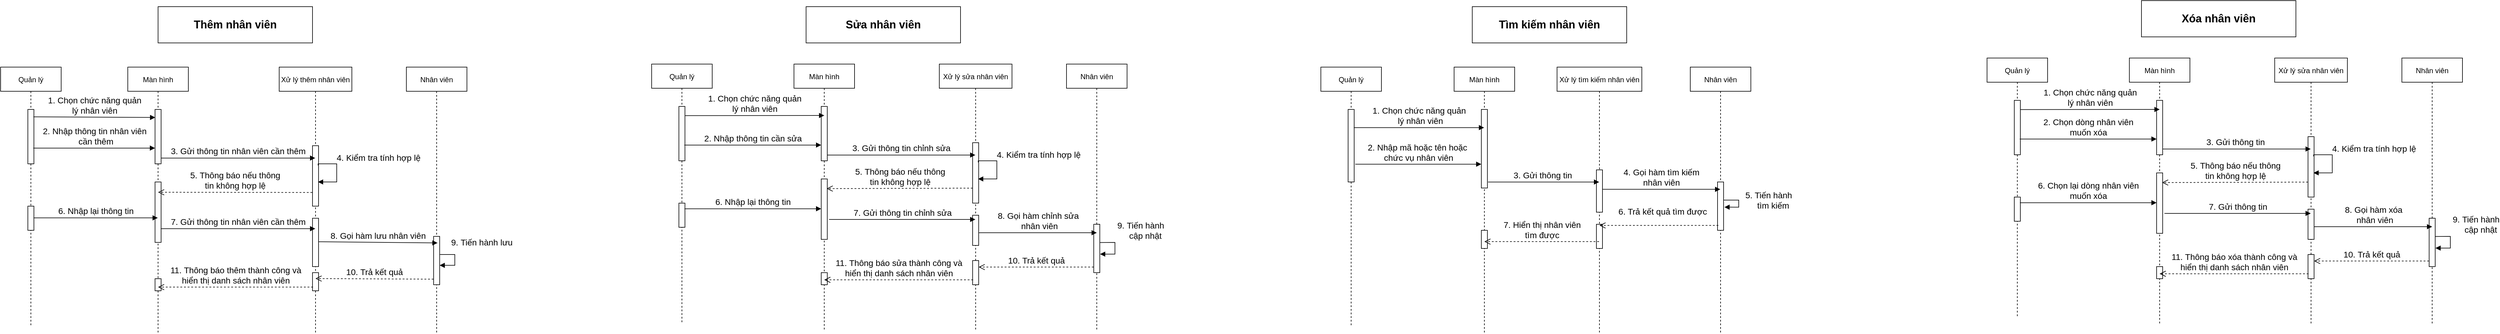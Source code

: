 <mxfile version="18.0.1" type="device"><diagram id="YwuxeUbUwYL18dJFFiA0" name="Trang-1"><mxGraphModel dx="2893" dy="3146" grid="1" gridSize="10" guides="1" tooltips="1" connect="1" arrows="1" fold="1" page="1" pageScale="1" pageWidth="827" pageHeight="1169" math="0" shadow="0"><root><mxCell id="0"/><mxCell id="1" parent="0"/><mxCell id="s4EMRwaXY7hCG7peyBBZ-1" value="Quản lý" style="shape=umlLifeline;perimeter=lifelinePerimeter;container=1;collapsible=0;recursiveResize=0;rounded=0;shadow=0;strokeWidth=1;" parent="1" vertex="1"><mxGeometry x="150" y="80" width="100" height="430" as="geometry"/></mxCell><mxCell id="s4EMRwaXY7hCG7peyBBZ-2" value="" style="points=[];perimeter=orthogonalPerimeter;rounded=0;shadow=0;strokeWidth=1;" parent="s4EMRwaXY7hCG7peyBBZ-1" vertex="1"><mxGeometry x="45" y="70" width="10" height="90" as="geometry"/></mxCell><mxCell id="s4EMRwaXY7hCG7peyBBZ-3" value="" style="html=1;points=[];perimeter=orthogonalPerimeter;fontSize=12;" parent="s4EMRwaXY7hCG7peyBBZ-1" vertex="1"><mxGeometry x="45" y="230" width="10" height="40" as="geometry"/></mxCell><mxCell id="s4EMRwaXY7hCG7peyBBZ-4" value="Màn hình" style="shape=umlLifeline;perimeter=lifelinePerimeter;container=1;collapsible=0;recursiveResize=0;rounded=0;shadow=0;strokeWidth=1;" parent="1" vertex="1"><mxGeometry x="360" y="80" width="100" height="440" as="geometry"/></mxCell><mxCell id="s4EMRwaXY7hCG7peyBBZ-5" value="" style="points=[];perimeter=orthogonalPerimeter;rounded=0;shadow=0;strokeWidth=1;" parent="s4EMRwaXY7hCG7peyBBZ-4" vertex="1"><mxGeometry x="45" y="70" width="10" height="90" as="geometry"/></mxCell><mxCell id="s4EMRwaXY7hCG7peyBBZ-6" value="" style="html=1;points=[];perimeter=orthogonalPerimeter;fontSize=12;" parent="s4EMRwaXY7hCG7peyBBZ-4" vertex="1"><mxGeometry x="45" y="190" width="10" height="100" as="geometry"/></mxCell><mxCell id="s4EMRwaXY7hCG7peyBBZ-7" value="" style="html=1;points=[];perimeter=orthogonalPerimeter;fontSize=12;" parent="s4EMRwaXY7hCG7peyBBZ-4" vertex="1"><mxGeometry x="45" y="350" width="10" height="20" as="geometry"/></mxCell><mxCell id="s4EMRwaXY7hCG7peyBBZ-8" value="Xử lý thêm nhân viên" style="shape=umlLifeline;perimeter=lifelinePerimeter;container=1;collapsible=0;recursiveResize=0;rounded=0;shadow=0;strokeWidth=1;" parent="1" vertex="1"><mxGeometry x="610" y="80" width="120" height="440" as="geometry"/></mxCell><mxCell id="s4EMRwaXY7hCG7peyBBZ-9" value="" style="points=[];perimeter=orthogonalPerimeter;rounded=0;shadow=0;strokeWidth=1;" parent="s4EMRwaXY7hCG7peyBBZ-8" vertex="1"><mxGeometry x="55" y="130" width="10" height="100" as="geometry"/></mxCell><mxCell id="s4EMRwaXY7hCG7peyBBZ-10" value="&lt;font style=&quot;font-size: 14px&quot;&gt;4.&amp;nbsp;Kiểm tra tính hợp lệ&lt;/font&gt;" style="edgeStyle=orthogonalEdgeStyle;html=1;align=left;spacingLeft=2;endArrow=block;rounded=0;fontSize=12;exitX=0.928;exitY=0.326;exitDx=0;exitDy=0;exitPerimeter=0;" parent="s4EMRwaXY7hCG7peyBBZ-8" source="s4EMRwaXY7hCG7peyBBZ-9" edge="1"><mxGeometry x="-0.375" y="10" relative="1" as="geometry"><mxPoint x="65" y="120" as="sourcePoint"/><Array as="points"><mxPoint x="64" y="160"/><mxPoint x="95" y="160"/><mxPoint x="95" y="190"/></Array><mxPoint x="64" y="190" as="targetPoint"/><mxPoint as="offset"/></mxGeometry></mxCell><mxCell id="s4EMRwaXY7hCG7peyBBZ-11" value="" style="html=1;points=[];perimeter=orthogonalPerimeter;fontSize=12;" parent="s4EMRwaXY7hCG7peyBBZ-8" vertex="1"><mxGeometry x="55" y="250" width="10" height="80" as="geometry"/></mxCell><mxCell id="s4EMRwaXY7hCG7peyBBZ-12" value="" style="html=1;points=[];perimeter=orthogonalPerimeter;fontSize=12;" parent="s4EMRwaXY7hCG7peyBBZ-8" vertex="1"><mxGeometry x="55" y="340" width="10" height="30" as="geometry"/></mxCell><mxCell id="s4EMRwaXY7hCG7peyBBZ-13" value="Nhân viên" style="shape=umlLifeline;perimeter=lifelinePerimeter;container=1;collapsible=0;recursiveResize=0;rounded=0;shadow=0;strokeWidth=1;" parent="1" vertex="1"><mxGeometry x="820" y="80" width="100" height="440" as="geometry"/></mxCell><mxCell id="s4EMRwaXY7hCG7peyBBZ-14" value="&lt;font style=&quot;font-size: 14px&quot;&gt;9.&amp;nbsp;Tiến hành lưu&lt;/font&gt;" style="edgeStyle=orthogonalEdgeStyle;html=1;align=left;spacingLeft=2;endArrow=block;rounded=0;entryX=0.986;entryY=0.599;fontSize=12;entryDx=0;entryDy=0;entryPerimeter=0;" parent="s4EMRwaXY7hCG7peyBBZ-13" target="s4EMRwaXY7hCG7peyBBZ-15" edge="1"><mxGeometry x="-0.453" y="20" relative="1" as="geometry"><mxPoint x="50" y="310" as="sourcePoint"/><Array as="points"><mxPoint x="80" y="310"/><mxPoint x="80" y="328"/></Array><mxPoint x="55" y="330" as="targetPoint"/><mxPoint as="offset"/></mxGeometry></mxCell><mxCell id="s4EMRwaXY7hCG7peyBBZ-15" value="" style="html=1;points=[];perimeter=orthogonalPerimeter;fontSize=12;" parent="s4EMRwaXY7hCG7peyBBZ-13" vertex="1"><mxGeometry x="45" y="280" width="10" height="80" as="geometry"/></mxCell><mxCell id="s4EMRwaXY7hCG7peyBBZ-16" value="&lt;font style=&quot;font-size: 14px&quot;&gt;2. Nhập thông tin nhân viên&lt;br&gt;&amp;nbsp;cần thêm&lt;br&gt;&lt;/font&gt;" style="html=1;verticalAlign=bottom;endArrow=block;rounded=0;exitX=0.9;exitY=0.711;exitDx=0;exitDy=0;exitPerimeter=0;" parent="1" source="s4EMRwaXY7hCG7peyBBZ-2" target="s4EMRwaXY7hCG7peyBBZ-5" edge="1"><mxGeometry width="80" relative="1" as="geometry"><mxPoint x="510" y="270" as="sourcePoint"/><mxPoint x="590" y="270" as="targetPoint"/></mxGeometry></mxCell><mxCell id="s4EMRwaXY7hCG7peyBBZ-17" value="&lt;font style=&quot;font-size: 14px&quot;&gt;3. Gửi thông tin nhân viên cần thêm&lt;/font&gt;" style="html=1;verticalAlign=bottom;endArrow=block;rounded=0;fontSize=12;exitX=1.031;exitY=0.894;exitDx=0;exitDy=0;exitPerimeter=0;" parent="1" source="s4EMRwaXY7hCG7peyBBZ-5" target="s4EMRwaXY7hCG7peyBBZ-8" edge="1"><mxGeometry width="80" relative="1" as="geometry"><mxPoint x="510" y="270" as="sourcePoint"/><mxPoint x="590" y="270" as="targetPoint"/></mxGeometry></mxCell><mxCell id="s4EMRwaXY7hCG7peyBBZ-18" value="&lt;font style=&quot;font-size: 14px&quot;&gt;5.&amp;nbsp;Thông báo nếu thông&lt;br&gt;tin không hợp lệ&lt;/font&gt;" style="html=1;verticalAlign=bottom;endArrow=open;dashed=1;endSize=8;rounded=0;fontSize=12;exitX=-0.038;exitY=0.774;exitDx=0;exitDy=0;exitPerimeter=0;" parent="1" source="s4EMRwaXY7hCG7peyBBZ-9" edge="1"><mxGeometry relative="1" as="geometry"><mxPoint x="640" y="260" as="sourcePoint"/><mxPoint x="410" y="287" as="targetPoint"/></mxGeometry></mxCell><mxCell id="s4EMRwaXY7hCG7peyBBZ-19" value="&lt;font style=&quot;font-size: 14px&quot;&gt;6.&amp;nbsp;Nhập lại thông tin&lt;/font&gt;" style="html=1;verticalAlign=bottom;endArrow=block;rounded=0;fontSize=12;exitX=0.938;exitY=0.485;exitDx=0;exitDy=0;exitPerimeter=0;" parent="1" source="s4EMRwaXY7hCG7peyBBZ-3" target="s4EMRwaXY7hCG7peyBBZ-4" edge="1"><mxGeometry width="80" relative="1" as="geometry"><mxPoint x="180" y="318" as="sourcePoint"/><mxPoint x="390" y="329" as="targetPoint"/></mxGeometry></mxCell><mxCell id="s4EMRwaXY7hCG7peyBBZ-20" value="&lt;font style=&quot;font-size: 14px&quot;&gt;7. Gửi thông tin nhân viên cần thêm&lt;/font&gt;" style="html=1;verticalAlign=bottom;endArrow=block;rounded=0;fontSize=12;exitX=0.938;exitY=0.773;exitDx=0;exitDy=0;exitPerimeter=0;" parent="1" source="s4EMRwaXY7hCG7peyBBZ-6" target="s4EMRwaXY7hCG7peyBBZ-8" edge="1"><mxGeometry width="80" relative="1" as="geometry"><mxPoint x="360" y="290" as="sourcePoint"/><mxPoint x="440" y="290" as="targetPoint"/></mxGeometry></mxCell><mxCell id="s4EMRwaXY7hCG7peyBBZ-21" value="&lt;font style=&quot;font-size: 14px&quot;&gt;8.&amp;nbsp;Gọi hàm lưu nhân viên&lt;br&gt;&lt;/font&gt;" style="html=1;verticalAlign=bottom;endArrow=block;rounded=0;fontSize=12;exitX=0.986;exitY=0.486;exitDx=0;exitDy=0;exitPerimeter=0;entryX=0.515;entryY=0.661;entryDx=0;entryDy=0;entryPerimeter=0;" parent="1" source="s4EMRwaXY7hCG7peyBBZ-11" target="s4EMRwaXY7hCG7peyBBZ-13" edge="1"><mxGeometry width="80" relative="1" as="geometry"><mxPoint x="660" y="330" as="sourcePoint"/><mxPoint x="740" y="330" as="targetPoint"/></mxGeometry></mxCell><mxCell id="s4EMRwaXY7hCG7peyBBZ-22" value="&lt;font style=&quot;font-size: 14px&quot;&gt;10.&amp;nbsp;Trả kết quả&lt;/font&gt;" style="html=1;verticalAlign=bottom;endArrow=open;dashed=1;endSize=8;rounded=0;fontSize=12;exitX=-0.014;exitY=0.885;exitDx=0;exitDy=0;exitPerimeter=0;entryX=0.5;entryY=0.795;entryDx=0;entryDy=0;entryPerimeter=0;" parent="1" source="s4EMRwaXY7hCG7peyBBZ-15" target="s4EMRwaXY7hCG7peyBBZ-8" edge="1"><mxGeometry relative="1" as="geometry"><mxPoint x="740" y="430" as="sourcePoint"/><mxPoint x="660" y="430" as="targetPoint"/></mxGeometry></mxCell><mxCell id="s4EMRwaXY7hCG7peyBBZ-23" value="&lt;font style=&quot;font-size: 14px&quot;&gt;11.&amp;nbsp;Thông báo thêm thành công và&lt;br&gt;hiển thị danh sách nhân viên&lt;/font&gt;" style="html=1;verticalAlign=bottom;endArrow=open;dashed=1;endSize=8;rounded=0;fontSize=12;exitX=0.081;exitY=0.797;exitDx=0;exitDy=0;exitPerimeter=0;" parent="1" source="s4EMRwaXY7hCG7peyBBZ-12" target="s4EMRwaXY7hCG7peyBBZ-4" edge="1"><mxGeometry relative="1" as="geometry"><mxPoint x="610" y="380" as="sourcePoint"/><mxPoint x="530" y="380" as="targetPoint"/></mxGeometry></mxCell><mxCell id="s4EMRwaXY7hCG7peyBBZ-24" value="&lt;b&gt;&lt;font style=&quot;font-size: 18px&quot;&gt;Thêm nhân viên&lt;/font&gt;&lt;/b&gt;" style="rounded=0;whiteSpace=wrap;html=1;fontSize=12;" parent="1" vertex="1"><mxGeometry x="410" y="-20" width="255" height="60" as="geometry"/></mxCell><mxCell id="s4EMRwaXY7hCG7peyBBZ-25" value="&lt;b&gt;&lt;font style=&quot;font-size: 18px&quot;&gt;Sửa nhân viên&lt;/font&gt;&lt;/b&gt;" style="rounded=0;whiteSpace=wrap;html=1;fontSize=12;" parent="1" vertex="1"><mxGeometry x="1480" y="-20" width="255" height="60" as="geometry"/></mxCell><mxCell id="s4EMRwaXY7hCG7peyBBZ-26" value="Quản lý" style="shape=umlLifeline;perimeter=lifelinePerimeter;container=1;collapsible=0;recursiveResize=0;rounded=0;shadow=0;strokeWidth=1;" parent="1" vertex="1"><mxGeometry x="2330" y="80" width="100" height="430" as="geometry"/></mxCell><mxCell id="s4EMRwaXY7hCG7peyBBZ-27" value="" style="points=[];perimeter=orthogonalPerimeter;rounded=0;shadow=0;strokeWidth=1;" parent="s4EMRwaXY7hCG7peyBBZ-26" vertex="1"><mxGeometry x="45" y="70" width="10" height="120" as="geometry"/></mxCell><mxCell id="s4EMRwaXY7hCG7peyBBZ-28" value="Màn hình" style="shape=umlLifeline;perimeter=lifelinePerimeter;container=1;collapsible=0;recursiveResize=0;rounded=0;shadow=0;strokeWidth=1;" parent="1" vertex="1"><mxGeometry x="2550" y="80" width="100" height="440" as="geometry"/></mxCell><mxCell id="s4EMRwaXY7hCG7peyBBZ-29" value="" style="points=[];perimeter=orthogonalPerimeter;rounded=0;shadow=0;strokeWidth=1;" parent="s4EMRwaXY7hCG7peyBBZ-28" vertex="1"><mxGeometry x="45" y="70" width="10" height="130" as="geometry"/></mxCell><mxCell id="s4EMRwaXY7hCG7peyBBZ-30" value="" style="html=1;points=[];perimeter=orthogonalPerimeter;fontSize=12;" parent="s4EMRwaXY7hCG7peyBBZ-28" vertex="1"><mxGeometry x="45" y="270" width="10" height="30" as="geometry"/></mxCell><mxCell id="s4EMRwaXY7hCG7peyBBZ-31" value="Xử lý tìm kiếm nhân viên" style="shape=umlLifeline;perimeter=lifelinePerimeter;container=1;collapsible=0;recursiveResize=0;rounded=0;shadow=0;strokeWidth=1;" parent="1" vertex="1"><mxGeometry x="2720" y="80" width="140" height="440" as="geometry"/></mxCell><mxCell id="s4EMRwaXY7hCG7peyBBZ-32" value="" style="points=[];perimeter=orthogonalPerimeter;rounded=0;shadow=0;strokeWidth=1;" parent="s4EMRwaXY7hCG7peyBBZ-31" vertex="1"><mxGeometry x="65" y="170" width="10" height="70" as="geometry"/></mxCell><mxCell id="s4EMRwaXY7hCG7peyBBZ-33" value="" style="html=1;points=[];perimeter=orthogonalPerimeter;fontSize=12;" parent="s4EMRwaXY7hCG7peyBBZ-31" vertex="1"><mxGeometry x="65" y="260" width="10" height="40" as="geometry"/></mxCell><mxCell id="s4EMRwaXY7hCG7peyBBZ-34" value="Nhân viên" style="shape=umlLifeline;perimeter=lifelinePerimeter;container=1;collapsible=0;recursiveResize=0;rounded=0;shadow=0;strokeWidth=1;" parent="1" vertex="1"><mxGeometry x="2940" y="80" width="100" height="440" as="geometry"/></mxCell><mxCell id="s4EMRwaXY7hCG7peyBBZ-35" value="" style="html=1;points=[];perimeter=orthogonalPerimeter;fontSize=12;" parent="s4EMRwaXY7hCG7peyBBZ-34" vertex="1"><mxGeometry x="45" y="190" width="10" height="80" as="geometry"/></mxCell><mxCell id="s4EMRwaXY7hCG7peyBBZ-36" value="&lt;font style=&quot;font-size: 14px&quot;&gt;5. Tiến hành&lt;br&gt;&amp;nbsp; &amp;nbsp; &amp;nbsp;tìm kiếm&lt;/font&gt;" style="edgeStyle=orthogonalEdgeStyle;html=1;align=left;spacingLeft=2;endArrow=block;rounded=0;fontSize=12;exitX=1;exitY=0.375;exitDx=0;exitDy=0;exitPerimeter=0;entryX=1.133;entryY=0.521;entryDx=0;entryDy=0;entryPerimeter=0;" parent="s4EMRwaXY7hCG7peyBBZ-34" source="s4EMRwaXY7hCG7peyBBZ-35" target="s4EMRwaXY7hCG7peyBBZ-35" edge="1"><mxGeometry x="-0.286" y="-10" relative="1" as="geometry"><mxPoint x="60" y="160" as="sourcePoint"/><Array as="points"><mxPoint x="80" y="220"/><mxPoint x="80" y="232"/></Array><mxPoint x="60" y="220" as="targetPoint"/><mxPoint x="10" y="-10" as="offset"/></mxGeometry></mxCell><mxCell id="s4EMRwaXY7hCG7peyBBZ-37" value="&lt;font style=&quot;font-size: 14px&quot;&gt;2. Nhập mã hoặc tên hoặc&amp;nbsp;&lt;br&gt;chức vụ nhân viên&lt;br&gt;&lt;/font&gt;" style="html=1;verticalAlign=bottom;endArrow=block;rounded=0;exitX=1.18;exitY=0.755;exitDx=0;exitDy=0;exitPerimeter=0;" parent="1" source="s4EMRwaXY7hCG7peyBBZ-27" target="s4EMRwaXY7hCG7peyBBZ-29" edge="1"><mxGeometry width="80" relative="1" as="geometry"><mxPoint x="2390" y="240" as="sourcePoint"/><mxPoint x="2760" y="270" as="targetPoint"/></mxGeometry></mxCell><mxCell id="s4EMRwaXY7hCG7peyBBZ-38" value="&lt;font style=&quot;font-size: 14px&quot;&gt;3. Gửi thông tin&amp;nbsp;&lt;/font&gt;" style="html=1;verticalAlign=bottom;endArrow=block;rounded=0;fontSize=12;exitX=1.1;exitY=0.924;exitDx=0;exitDy=0;exitPerimeter=0;" parent="1" source="s4EMRwaXY7hCG7peyBBZ-29" target="s4EMRwaXY7hCG7peyBBZ-31" edge="1"><mxGeometry width="80" relative="1" as="geometry"><mxPoint x="2680" y="270" as="sourcePoint"/><mxPoint x="2760" y="270" as="targetPoint"/></mxGeometry></mxCell><mxCell id="s4EMRwaXY7hCG7peyBBZ-39" value="&lt;b&gt;&lt;font style=&quot;font-size: 18px&quot;&gt;Tìm kiếm nhân viên&lt;/font&gt;&lt;/b&gt;" style="rounded=0;whiteSpace=wrap;html=1;fontSize=12;" parent="1" vertex="1"><mxGeometry x="2580" y="-20" width="255" height="60" as="geometry"/></mxCell><mxCell id="s4EMRwaXY7hCG7peyBBZ-40" value="&lt;font style=&quot;font-size: 14px&quot;&gt;4. Gọi hàm tìm kiếm &lt;br&gt;nhân viên&lt;br&gt;&lt;/font&gt;" style="html=1;verticalAlign=bottom;endArrow=block;rounded=0;fontSize=12;exitX=1.003;exitY=0.459;exitDx=0;exitDy=0;exitPerimeter=0;" parent="1" source="s4EMRwaXY7hCG7peyBBZ-32" target="s4EMRwaXY7hCG7peyBBZ-34" edge="1"><mxGeometry width="80" relative="1" as="geometry"><mxPoint x="2830" y="220" as="sourcePoint"/><mxPoint x="2710" y="260" as="targetPoint"/></mxGeometry></mxCell><mxCell id="s4EMRwaXY7hCG7peyBBZ-41" value="&lt;font style=&quot;font-size: 14px&quot;&gt;6. Trả kết quả tìm được&lt;/font&gt;" style="html=1;verticalAlign=bottom;endArrow=open;dashed=1;endSize=8;rounded=0;fontSize=12;exitX=0.134;exitY=0.899;exitDx=0;exitDy=0;exitPerimeter=0;" parent="1" source="s4EMRwaXY7hCG7peyBBZ-35" target="s4EMRwaXY7hCG7peyBBZ-31" edge="1"><mxGeometry x="-0.056" y="-12" relative="1" as="geometry"><mxPoint x="2930" y="200" as="sourcePoint"/><mxPoint x="2850" y="200" as="targetPoint"/><mxPoint as="offset"/></mxGeometry></mxCell><mxCell id="s4EMRwaXY7hCG7peyBBZ-42" value="&lt;font style=&quot;font-size: 14px&quot;&gt;7. Hiển thị nhân viên &lt;br&gt;tìm được&lt;/font&gt;" style="html=1;verticalAlign=bottom;endArrow=open;dashed=1;endSize=8;rounded=0;fontSize=12;exitX=0.495;exitY=0.656;exitDx=0;exitDy=0;exitPerimeter=0;" parent="1" source="s4EMRwaXY7hCG7peyBBZ-31" target="s4EMRwaXY7hCG7peyBBZ-28" edge="1"><mxGeometry relative="1" as="geometry"><mxPoint x="2930" y="330" as="sourcePoint"/><mxPoint x="2700" y="310" as="targetPoint"/></mxGeometry></mxCell><mxCell id="s4EMRwaXY7hCG7peyBBZ-43" value="&lt;font style=&quot;font-size: 14px&quot;&gt;1. Chọn chức năng quản &lt;br&gt;lý nhân viên&lt;/font&gt;" style="html=1;verticalAlign=bottom;endArrow=block;rounded=0;fontSize=12;entryX=0.033;entryY=0.148;entryDx=0;entryDy=0;entryPerimeter=0;exitX=0.92;exitY=0.136;exitDx=0;exitDy=0;exitPerimeter=0;" parent="1" source="s4EMRwaXY7hCG7peyBBZ-2" target="s4EMRwaXY7hCG7peyBBZ-5" edge="1"><mxGeometry width="80" relative="1" as="geometry"><mxPoint x="140" y="163" as="sourcePoint"/><mxPoint x="680" y="190" as="targetPoint"/></mxGeometry></mxCell><mxCell id="s4EMRwaXY7hCG7peyBBZ-44" value="Quản lý" style="shape=umlLifeline;perimeter=lifelinePerimeter;container=1;collapsible=0;recursiveResize=0;rounded=0;shadow=0;strokeWidth=1;" parent="1" vertex="1"><mxGeometry x="1225" y="75" width="100" height="430" as="geometry"/></mxCell><mxCell id="s4EMRwaXY7hCG7peyBBZ-45" value="" style="points=[];perimeter=orthogonalPerimeter;rounded=0;shadow=0;strokeWidth=1;" parent="s4EMRwaXY7hCG7peyBBZ-44" vertex="1"><mxGeometry x="45" y="70" width="10" height="90" as="geometry"/></mxCell><mxCell id="s4EMRwaXY7hCG7peyBBZ-46" value="" style="html=1;points=[];perimeter=orthogonalPerimeter;fontSize=12;" parent="s4EMRwaXY7hCG7peyBBZ-44" vertex="1"><mxGeometry x="45" y="230" width="10" height="40" as="geometry"/></mxCell><mxCell id="s4EMRwaXY7hCG7peyBBZ-47" value="Màn hình" style="shape=umlLifeline;perimeter=lifelinePerimeter;container=1;collapsible=0;recursiveResize=0;rounded=0;shadow=0;strokeWidth=1;" parent="1" vertex="1"><mxGeometry x="1460" y="75" width="100" height="440" as="geometry"/></mxCell><mxCell id="s4EMRwaXY7hCG7peyBBZ-48" value="" style="points=[];perimeter=orthogonalPerimeter;rounded=0;shadow=0;strokeWidth=1;" parent="s4EMRwaXY7hCG7peyBBZ-47" vertex="1"><mxGeometry x="45" y="70" width="10" height="90" as="geometry"/></mxCell><mxCell id="s4EMRwaXY7hCG7peyBBZ-49" value="" style="html=1;points=[];perimeter=orthogonalPerimeter;fontSize=12;" parent="s4EMRwaXY7hCG7peyBBZ-47" vertex="1"><mxGeometry x="45" y="190" width="10" height="100" as="geometry"/></mxCell><mxCell id="s4EMRwaXY7hCG7peyBBZ-50" value="" style="html=1;points=[];perimeter=orthogonalPerimeter;fontSize=12;" parent="s4EMRwaXY7hCG7peyBBZ-47" vertex="1"><mxGeometry x="45" y="345" width="10" height="20" as="geometry"/></mxCell><mxCell id="s4EMRwaXY7hCG7peyBBZ-51" value="Xử lý sửa nhân viên" style="shape=umlLifeline;perimeter=lifelinePerimeter;container=1;collapsible=0;recursiveResize=0;rounded=0;shadow=0;strokeWidth=1;" parent="1" vertex="1"><mxGeometry x="1700" y="75" width="120" height="440" as="geometry"/></mxCell><mxCell id="s4EMRwaXY7hCG7peyBBZ-52" value="" style="points=[];perimeter=orthogonalPerimeter;rounded=0;shadow=0;strokeWidth=1;" parent="s4EMRwaXY7hCG7peyBBZ-51" vertex="1"><mxGeometry x="55" y="130" width="10" height="100" as="geometry"/></mxCell><mxCell id="s4EMRwaXY7hCG7peyBBZ-53" value="&lt;font style=&quot;font-size: 14px&quot;&gt;4.&amp;nbsp;Kiểm tra tính hợp lệ&lt;/font&gt;" style="edgeStyle=orthogonalEdgeStyle;html=1;align=left;spacingLeft=2;endArrow=block;rounded=0;fontSize=12;exitX=0.928;exitY=0.326;exitDx=0;exitDy=0;exitPerimeter=0;" parent="s4EMRwaXY7hCG7peyBBZ-51" source="s4EMRwaXY7hCG7peyBBZ-52" edge="1"><mxGeometry x="-0.375" y="10" relative="1" as="geometry"><mxPoint x="65" y="120" as="sourcePoint"/><Array as="points"><mxPoint x="64" y="160"/><mxPoint x="95" y="160"/><mxPoint x="95" y="190"/></Array><mxPoint x="64" y="190" as="targetPoint"/><mxPoint as="offset"/></mxGeometry></mxCell><mxCell id="s4EMRwaXY7hCG7peyBBZ-54" value="" style="html=1;points=[];perimeter=orthogonalPerimeter;fontSize=12;" parent="s4EMRwaXY7hCG7peyBBZ-51" vertex="1"><mxGeometry x="55" y="250" width="10" height="50" as="geometry"/></mxCell><mxCell id="s4EMRwaXY7hCG7peyBBZ-55" value="" style="html=1;points=[];perimeter=orthogonalPerimeter;fontSize=12;" parent="s4EMRwaXY7hCG7peyBBZ-51" vertex="1"><mxGeometry x="55" y="325" width="10" height="40" as="geometry"/></mxCell><mxCell id="s4EMRwaXY7hCG7peyBBZ-56" value="Nhân viên" style="shape=umlLifeline;perimeter=lifelinePerimeter;container=1;collapsible=0;recursiveResize=0;rounded=0;shadow=0;strokeWidth=1;" parent="1" vertex="1"><mxGeometry x="1910" y="75" width="100" height="440" as="geometry"/></mxCell><mxCell id="s4EMRwaXY7hCG7peyBBZ-57" value="&lt;font style=&quot;font-size: 14px&quot;&gt;9.&amp;nbsp;Tiến hành&lt;br&gt;&amp;nbsp; &amp;nbsp; &amp;nbsp;cập nhật&lt;/font&gt;" style="edgeStyle=orthogonalEdgeStyle;html=1;align=left;spacingLeft=2;endArrow=block;rounded=0;fontSize=12;exitX=1.042;exitY=0.377;exitDx=0;exitDy=0;exitPerimeter=0;entryX=1.042;entryY=0.617;entryDx=0;entryDy=0;entryPerimeter=0;" parent="s4EMRwaXY7hCG7peyBBZ-56" source="s4EMRwaXY7hCG7peyBBZ-58" target="s4EMRwaXY7hCG7peyBBZ-58" edge="1"><mxGeometry x="-0.108" y="-20" relative="1" as="geometry"><mxPoint x="50" y="310" as="sourcePoint"/><Array as="points"><mxPoint x="50" y="295"/><mxPoint x="80" y="295"/><mxPoint x="80" y="314"/></Array><mxPoint x="60" y="315" as="targetPoint"/><mxPoint x="20" y="-20" as="offset"/></mxGeometry></mxCell><mxCell id="s4EMRwaXY7hCG7peyBBZ-58" value="" style="html=1;points=[];perimeter=orthogonalPerimeter;fontSize=12;" parent="s4EMRwaXY7hCG7peyBBZ-56" vertex="1"><mxGeometry x="45" y="265" width="10" height="80" as="geometry"/></mxCell><mxCell id="s4EMRwaXY7hCG7peyBBZ-59" value="&lt;font style=&quot;font-size: 14px&quot;&gt;2. Nhập thông tin cần sửa&lt;/font&gt;" style="html=1;verticalAlign=bottom;endArrow=block;rounded=0;exitX=0.9;exitY=0.711;exitDx=0;exitDy=0;exitPerimeter=0;" parent="1" source="s4EMRwaXY7hCG7peyBBZ-45" target="s4EMRwaXY7hCG7peyBBZ-48" edge="1"><mxGeometry width="80" relative="1" as="geometry"><mxPoint x="1630" y="265" as="sourcePoint"/><mxPoint x="1710" y="265" as="targetPoint"/></mxGeometry></mxCell><mxCell id="s4EMRwaXY7hCG7peyBBZ-60" value="&lt;font style=&quot;font-size: 14px&quot;&gt;3. Gửi thông tin chỉnh sửa&lt;/font&gt;" style="html=1;verticalAlign=bottom;endArrow=block;rounded=0;fontSize=12;exitX=1.031;exitY=0.894;exitDx=0;exitDy=0;exitPerimeter=0;" parent="1" source="s4EMRwaXY7hCG7peyBBZ-48" target="s4EMRwaXY7hCG7peyBBZ-51" edge="1"><mxGeometry width="80" relative="1" as="geometry"><mxPoint x="1630" y="265" as="sourcePoint"/><mxPoint x="1710" y="265" as="targetPoint"/></mxGeometry></mxCell><mxCell id="s4EMRwaXY7hCG7peyBBZ-61" value="&lt;font style=&quot;font-size: 14px&quot;&gt;5.&amp;nbsp;Thông báo nếu thông&lt;br&gt;tin không hợp lệ&lt;/font&gt;" style="html=1;verticalAlign=bottom;endArrow=open;dashed=1;endSize=8;rounded=0;fontSize=12;exitX=0;exitY=0.752;exitDx=0;exitDy=0;exitPerimeter=0;entryX=0.9;entryY=0.16;entryDx=0;entryDy=0;entryPerimeter=0;" parent="1" source="s4EMRwaXY7hCG7peyBBZ-52" target="s4EMRwaXY7hCG7peyBBZ-49" edge="1"><mxGeometry relative="1" as="geometry"><mxPoint x="1760" y="255" as="sourcePoint"/><mxPoint x="1510" y="255" as="targetPoint"/></mxGeometry></mxCell><mxCell id="s4EMRwaXY7hCG7peyBBZ-62" value="&lt;font style=&quot;font-size: 14px&quot;&gt;6.&amp;nbsp;Nhập lại thông tin&lt;/font&gt;" style="html=1;verticalAlign=bottom;endArrow=block;rounded=0;fontSize=12;exitX=0.928;exitY=0.233;exitDx=0;exitDy=0;exitPerimeter=0;" parent="1" source="s4EMRwaXY7hCG7peyBBZ-46" target="s4EMRwaXY7hCG7peyBBZ-49" edge="1"><mxGeometry width="80" relative="1" as="geometry"><mxPoint x="1300" y="313" as="sourcePoint"/><mxPoint x="1510" y="324" as="targetPoint"/></mxGeometry></mxCell><mxCell id="s4EMRwaXY7hCG7peyBBZ-63" value="&lt;font style=&quot;font-size: 14px&quot;&gt;7. Gửi thông tin chỉnh sửa&lt;/font&gt;" style="html=1;verticalAlign=bottom;endArrow=block;rounded=0;fontSize=12;exitX=1.3;exitY=0.67;exitDx=0;exitDy=0;exitPerimeter=0;" parent="1" source="s4EMRwaXY7hCG7peyBBZ-49" target="s4EMRwaXY7hCG7peyBBZ-51" edge="1"><mxGeometry width="80" relative="1" as="geometry"><mxPoint x="1480" y="285" as="sourcePoint"/><mxPoint x="1560" y="285" as="targetPoint"/></mxGeometry></mxCell><mxCell id="s4EMRwaXY7hCG7peyBBZ-64" value="&lt;font style=&quot;font-size: 14px&quot;&gt;8.&amp;nbsp;Gọi hàm chỉnh sửa&lt;br&gt;&amp;nbsp;nhân viên&lt;/font&gt;" style="html=1;verticalAlign=bottom;endArrow=block;rounded=0;fontSize=12;" parent="1" source="s4EMRwaXY7hCG7peyBBZ-54" edge="1"><mxGeometry width="80" relative="1" as="geometry"><mxPoint x="1780" y="325" as="sourcePoint"/><mxPoint x="1960" y="354" as="targetPoint"/></mxGeometry></mxCell><mxCell id="s4EMRwaXY7hCG7peyBBZ-65" value="&lt;font style=&quot;font-size: 14px&quot;&gt;10.&amp;nbsp;Trả kết quả&lt;/font&gt;" style="html=1;verticalAlign=bottom;endArrow=open;dashed=1;endSize=8;rounded=0;fontSize=12;exitX=-0.014;exitY=0.885;exitDx=0;exitDy=0;exitPerimeter=0;" parent="1" source="s4EMRwaXY7hCG7peyBBZ-58" target="s4EMRwaXY7hCG7peyBBZ-55" edge="1"><mxGeometry relative="1" as="geometry"><mxPoint x="1860" y="425" as="sourcePoint"/><mxPoint x="1780" y="425" as="targetPoint"/></mxGeometry></mxCell><mxCell id="s4EMRwaXY7hCG7peyBBZ-66" value="&lt;font style=&quot;font-size: 14px&quot;&gt;11.&amp;nbsp;Thông báo sửa thành công và&lt;br&gt;hiển thị danh sách nhân viên&lt;/font&gt;" style="html=1;verticalAlign=bottom;endArrow=open;dashed=1;endSize=8;rounded=0;fontSize=12;exitX=0.081;exitY=0.797;exitDx=0;exitDy=0;exitPerimeter=0;" parent="1" source="s4EMRwaXY7hCG7peyBBZ-55" target="s4EMRwaXY7hCG7peyBBZ-47" edge="1"><mxGeometry relative="1" as="geometry"><mxPoint x="1730" y="375" as="sourcePoint"/><mxPoint x="1650" y="375" as="targetPoint"/></mxGeometry></mxCell><mxCell id="s4EMRwaXY7hCG7peyBBZ-67" value="&lt;font style=&quot;font-size: 14px&quot;&gt;1. Chọn chức năng quản&lt;br&gt;lý nhân viên&lt;/font&gt;" style="html=1;verticalAlign=bottom;endArrow=block;rounded=0;fontSize=12;entryX=0.5;entryY=0.167;entryDx=0;entryDy=0;entryPerimeter=0;exitX=1;exitY=0.169;exitDx=0;exitDy=0;exitPerimeter=0;" parent="1" source="s4EMRwaXY7hCG7peyBBZ-45" target="s4EMRwaXY7hCG7peyBBZ-48" edge="1"><mxGeometry width="80" relative="1" as="geometry"><mxPoint x="1250" y="160" as="sourcePoint"/><mxPoint x="1500" y="160" as="targetPoint"/></mxGeometry></mxCell><mxCell id="s4EMRwaXY7hCG7peyBBZ-68" value="1. Chọn chức năng quản&lt;br&gt;&amp;nbsp;lý nhân viên" style="html=1;verticalAlign=bottom;endArrow=block;rounded=0;fontSize=14;exitX=0.933;exitY=0.251;exitDx=0;exitDy=0;exitPerimeter=0;" parent="1" source="s4EMRwaXY7hCG7peyBBZ-27" target="s4EMRwaXY7hCG7peyBBZ-28" edge="1"><mxGeometry width="80" relative="1" as="geometry"><mxPoint x="2280" y="210" as="sourcePoint"/><mxPoint x="2360" y="210" as="targetPoint"/></mxGeometry></mxCell><mxCell id="IL9wbD9ew7PMMII3FVN9-19" value="&lt;b&gt;&lt;font style=&quot;font-size: 18px&quot;&gt;Xóa nhân viên&lt;/font&gt;&lt;/b&gt;" style="rounded=0;whiteSpace=wrap;html=1;fontSize=12;" vertex="1" parent="1"><mxGeometry x="3685" y="-30" width="255" height="60" as="geometry"/></mxCell><mxCell id="IL9wbD9ew7PMMII3FVN9-20" value="Quản lý" style="shape=umlLifeline;perimeter=lifelinePerimeter;container=1;collapsible=0;recursiveResize=0;rounded=0;shadow=0;strokeWidth=1;" vertex="1" parent="1"><mxGeometry x="3430" y="65" width="100" height="430" as="geometry"/></mxCell><mxCell id="IL9wbD9ew7PMMII3FVN9-21" value="" style="points=[];perimeter=orthogonalPerimeter;rounded=0;shadow=0;strokeWidth=1;" vertex="1" parent="IL9wbD9ew7PMMII3FVN9-20"><mxGeometry x="45" y="70" width="10" height="90" as="geometry"/></mxCell><mxCell id="IL9wbD9ew7PMMII3FVN9-22" value="" style="html=1;points=[];perimeter=orthogonalPerimeter;fontSize=12;" vertex="1" parent="IL9wbD9ew7PMMII3FVN9-20"><mxGeometry x="45" y="230" width="10" height="40" as="geometry"/></mxCell><mxCell id="IL9wbD9ew7PMMII3FVN9-23" value="Màn hình" style="shape=umlLifeline;perimeter=lifelinePerimeter;container=1;collapsible=0;recursiveResize=0;rounded=0;shadow=0;strokeWidth=1;" vertex="1" parent="1"><mxGeometry x="3665" y="65" width="100" height="440" as="geometry"/></mxCell><mxCell id="IL9wbD9ew7PMMII3FVN9-24" value="" style="points=[];perimeter=orthogonalPerimeter;rounded=0;shadow=0;strokeWidth=1;" vertex="1" parent="IL9wbD9ew7PMMII3FVN9-23"><mxGeometry x="45" y="70" width="10" height="90" as="geometry"/></mxCell><mxCell id="IL9wbD9ew7PMMII3FVN9-25" value="" style="html=1;points=[];perimeter=orthogonalPerimeter;fontSize=12;" vertex="1" parent="IL9wbD9ew7PMMII3FVN9-23"><mxGeometry x="45" y="190" width="10" height="100" as="geometry"/></mxCell><mxCell id="IL9wbD9ew7PMMII3FVN9-26" value="" style="html=1;points=[];perimeter=orthogonalPerimeter;fontSize=12;" vertex="1" parent="IL9wbD9ew7PMMII3FVN9-23"><mxGeometry x="45" y="345" width="10" height="20" as="geometry"/></mxCell><mxCell id="IL9wbD9ew7PMMII3FVN9-27" value="Xử lý sửa nhân viên" style="shape=umlLifeline;perimeter=lifelinePerimeter;container=1;collapsible=0;recursiveResize=0;rounded=0;shadow=0;strokeWidth=1;" vertex="1" parent="1"><mxGeometry x="3905" y="65" width="120" height="440" as="geometry"/></mxCell><mxCell id="IL9wbD9ew7PMMII3FVN9-28" value="" style="points=[];perimeter=orthogonalPerimeter;rounded=0;shadow=0;strokeWidth=1;" vertex="1" parent="IL9wbD9ew7PMMII3FVN9-27"><mxGeometry x="55" y="130" width="10" height="100" as="geometry"/></mxCell><mxCell id="IL9wbD9ew7PMMII3FVN9-29" value="&lt;font style=&quot;font-size: 14px&quot;&gt;4.&amp;nbsp;Kiểm tra tính hợp lệ&lt;/font&gt;" style="edgeStyle=orthogonalEdgeStyle;html=1;align=left;spacingLeft=2;endArrow=block;rounded=0;fontSize=12;exitX=0.928;exitY=0.326;exitDx=0;exitDy=0;exitPerimeter=0;" edge="1" parent="IL9wbD9ew7PMMII3FVN9-27" source="IL9wbD9ew7PMMII3FVN9-28"><mxGeometry x="-0.375" y="10" relative="1" as="geometry"><mxPoint x="65" y="120" as="sourcePoint"/><Array as="points"><mxPoint x="64" y="160"/><mxPoint x="95" y="160"/><mxPoint x="95" y="190"/></Array><mxPoint x="64" y="190" as="targetPoint"/><mxPoint as="offset"/></mxGeometry></mxCell><mxCell id="IL9wbD9ew7PMMII3FVN9-30" value="" style="html=1;points=[];perimeter=orthogonalPerimeter;fontSize=12;" vertex="1" parent="IL9wbD9ew7PMMII3FVN9-27"><mxGeometry x="55" y="250" width="10" height="50" as="geometry"/></mxCell><mxCell id="IL9wbD9ew7PMMII3FVN9-31" value="" style="html=1;points=[];perimeter=orthogonalPerimeter;fontSize=12;" vertex="1" parent="IL9wbD9ew7PMMII3FVN9-27"><mxGeometry x="55" y="325" width="10" height="40" as="geometry"/></mxCell><mxCell id="IL9wbD9ew7PMMII3FVN9-32" value="Nhân viên" style="shape=umlLifeline;perimeter=lifelinePerimeter;container=1;collapsible=0;recursiveResize=0;rounded=0;shadow=0;strokeWidth=1;" vertex="1" parent="1"><mxGeometry x="4115" y="65" width="100" height="440" as="geometry"/></mxCell><mxCell id="IL9wbD9ew7PMMII3FVN9-33" value="&lt;font style=&quot;font-size: 14px&quot;&gt;9.&amp;nbsp;Tiến hành&lt;br&gt;&amp;nbsp; &amp;nbsp; &amp;nbsp;cập nhật&lt;/font&gt;" style="edgeStyle=orthogonalEdgeStyle;html=1;align=left;spacingLeft=2;endArrow=block;rounded=0;fontSize=12;exitX=1.042;exitY=0.377;exitDx=0;exitDy=0;exitPerimeter=0;entryX=1.042;entryY=0.617;entryDx=0;entryDy=0;entryPerimeter=0;" edge="1" parent="IL9wbD9ew7PMMII3FVN9-32" source="IL9wbD9ew7PMMII3FVN9-34" target="IL9wbD9ew7PMMII3FVN9-34"><mxGeometry x="-0.108" y="-20" relative="1" as="geometry"><mxPoint x="50" y="310" as="sourcePoint"/><Array as="points"><mxPoint x="50" y="295"/><mxPoint x="80" y="295"/><mxPoint x="80" y="314"/></Array><mxPoint x="60" y="315" as="targetPoint"/><mxPoint x="20" y="-20" as="offset"/></mxGeometry></mxCell><mxCell id="IL9wbD9ew7PMMII3FVN9-34" value="" style="html=1;points=[];perimeter=orthogonalPerimeter;fontSize=12;" vertex="1" parent="IL9wbD9ew7PMMII3FVN9-32"><mxGeometry x="45" y="265" width="10" height="80" as="geometry"/></mxCell><mxCell id="IL9wbD9ew7PMMII3FVN9-35" value="&lt;span style=&quot;font-size: 14px;&quot;&gt;2. Chọn dòng nhân viên&lt;/span&gt;&lt;br style=&quot;font-size: 14px;&quot;&gt;&lt;span style=&quot;font-size: 14px;&quot;&gt;muốn xóa&lt;/span&gt;" style="html=1;verticalAlign=bottom;endArrow=block;rounded=0;exitX=0.9;exitY=0.711;exitDx=0;exitDy=0;exitPerimeter=0;" edge="1" parent="1" source="IL9wbD9ew7PMMII3FVN9-21" target="IL9wbD9ew7PMMII3FVN9-24"><mxGeometry width="80" relative="1" as="geometry"><mxPoint x="3835" y="255" as="sourcePoint"/><mxPoint x="3915" y="255" as="targetPoint"/></mxGeometry></mxCell><mxCell id="IL9wbD9ew7PMMII3FVN9-36" value="&lt;font style=&quot;font-size: 14px&quot;&gt;3. Gửi thông tin&amp;nbsp;&lt;/font&gt;" style="html=1;verticalAlign=bottom;endArrow=block;rounded=0;fontSize=12;exitX=1.031;exitY=0.894;exitDx=0;exitDy=0;exitPerimeter=0;" edge="1" parent="1" source="IL9wbD9ew7PMMII3FVN9-24" target="IL9wbD9ew7PMMII3FVN9-27"><mxGeometry width="80" relative="1" as="geometry"><mxPoint x="3835" y="255" as="sourcePoint"/><mxPoint x="3915" y="255" as="targetPoint"/></mxGeometry></mxCell><mxCell id="IL9wbD9ew7PMMII3FVN9-37" value="&lt;font style=&quot;font-size: 14px&quot;&gt;5.&amp;nbsp;Thông báo nếu thông&lt;br&gt;tin không hợp lệ&lt;/font&gt;" style="html=1;verticalAlign=bottom;endArrow=open;dashed=1;endSize=8;rounded=0;fontSize=12;exitX=0;exitY=0.752;exitDx=0;exitDy=0;exitPerimeter=0;entryX=0.9;entryY=0.16;entryDx=0;entryDy=0;entryPerimeter=0;" edge="1" parent="1" source="IL9wbD9ew7PMMII3FVN9-28" target="IL9wbD9ew7PMMII3FVN9-25"><mxGeometry relative="1" as="geometry"><mxPoint x="3965" y="245" as="sourcePoint"/><mxPoint x="3715" y="245" as="targetPoint"/></mxGeometry></mxCell><mxCell id="IL9wbD9ew7PMMII3FVN9-38" value="&lt;span style=&quot;font-size: 14px;&quot;&gt;6. Chọn lại dòng nhân viên&lt;/span&gt;&lt;br style=&quot;font-size: 14px;&quot;&gt;&lt;span style=&quot;font-size: 14px;&quot;&gt;muốn xóa&lt;/span&gt;" style="html=1;verticalAlign=bottom;endArrow=block;rounded=0;fontSize=12;exitX=0.928;exitY=0.233;exitDx=0;exitDy=0;exitPerimeter=0;" edge="1" parent="1" source="IL9wbD9ew7PMMII3FVN9-22" target="IL9wbD9ew7PMMII3FVN9-25"><mxGeometry width="80" relative="1" as="geometry"><mxPoint x="3505" y="303" as="sourcePoint"/><mxPoint x="3715" y="314" as="targetPoint"/></mxGeometry></mxCell><mxCell id="IL9wbD9ew7PMMII3FVN9-39" value="&lt;font style=&quot;font-size: 14px&quot;&gt;7. Gửi thông tin&lt;/font&gt;" style="html=1;verticalAlign=bottom;endArrow=block;rounded=0;fontSize=12;exitX=1.3;exitY=0.67;exitDx=0;exitDy=0;exitPerimeter=0;" edge="1" parent="1" source="IL9wbD9ew7PMMII3FVN9-25" target="IL9wbD9ew7PMMII3FVN9-27"><mxGeometry width="80" relative="1" as="geometry"><mxPoint x="3685" y="275" as="sourcePoint"/><mxPoint x="3765" y="275" as="targetPoint"/></mxGeometry></mxCell><mxCell id="IL9wbD9ew7PMMII3FVN9-40" value="&lt;font style=&quot;font-size: 14px&quot;&gt;8.&amp;nbsp;Gọi hàm xóa&lt;br&gt;&amp;nbsp;nhân viên&lt;/font&gt;" style="html=1;verticalAlign=bottom;endArrow=block;rounded=0;fontSize=12;" edge="1" parent="1" source="IL9wbD9ew7PMMII3FVN9-30"><mxGeometry width="80" relative="1" as="geometry"><mxPoint x="3985" y="315" as="sourcePoint"/><mxPoint x="4165" y="344" as="targetPoint"/></mxGeometry></mxCell><mxCell id="IL9wbD9ew7PMMII3FVN9-41" value="&lt;font style=&quot;font-size: 14px&quot;&gt;10.&amp;nbsp;Trả kết quả&lt;/font&gt;" style="html=1;verticalAlign=bottom;endArrow=open;dashed=1;endSize=8;rounded=0;fontSize=12;exitX=-0.014;exitY=0.885;exitDx=0;exitDy=0;exitPerimeter=0;" edge="1" parent="1" source="IL9wbD9ew7PMMII3FVN9-34" target="IL9wbD9ew7PMMII3FVN9-31"><mxGeometry relative="1" as="geometry"><mxPoint x="4065" y="415" as="sourcePoint"/><mxPoint x="3985" y="415" as="targetPoint"/></mxGeometry></mxCell><mxCell id="IL9wbD9ew7PMMII3FVN9-42" value="&lt;font style=&quot;font-size: 14px&quot;&gt;11.&amp;nbsp;Thông báo xóa thành công và&lt;br&gt;hiển thị danh sách nhân viên&lt;/font&gt;" style="html=1;verticalAlign=bottom;endArrow=open;dashed=1;endSize=8;rounded=0;fontSize=12;exitX=0.081;exitY=0.797;exitDx=0;exitDy=0;exitPerimeter=0;" edge="1" parent="1" source="IL9wbD9ew7PMMII3FVN9-31" target="IL9wbD9ew7PMMII3FVN9-23"><mxGeometry relative="1" as="geometry"><mxPoint x="3935" y="365" as="sourcePoint"/><mxPoint x="3855" y="365" as="targetPoint"/></mxGeometry></mxCell><mxCell id="IL9wbD9ew7PMMII3FVN9-43" value="&lt;font style=&quot;font-size: 14px&quot;&gt;1. Chọn chức năng quản&lt;br&gt;lý nhân viên&lt;/font&gt;" style="html=1;verticalAlign=bottom;endArrow=block;rounded=0;fontSize=12;entryX=0.5;entryY=0.167;entryDx=0;entryDy=0;entryPerimeter=0;exitX=1;exitY=0.169;exitDx=0;exitDy=0;exitPerimeter=0;" edge="1" parent="1" source="IL9wbD9ew7PMMII3FVN9-21" target="IL9wbD9ew7PMMII3FVN9-24"><mxGeometry width="80" relative="1" as="geometry"><mxPoint x="3455" y="150" as="sourcePoint"/><mxPoint x="3705" y="150" as="targetPoint"/></mxGeometry></mxCell></root></mxGraphModel></diagram></mxfile>